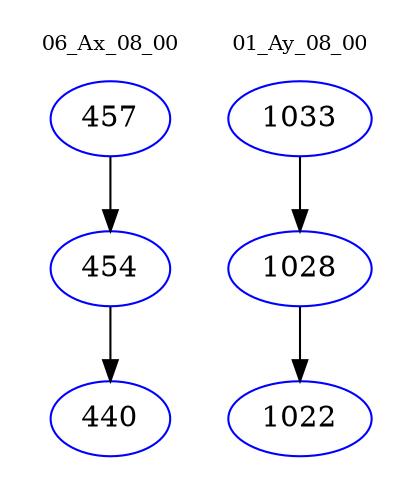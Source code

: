 digraph{
subgraph cluster_0 {
color = white
label = "06_Ax_08_00";
fontsize=10;
T0_457 [label="457", color="blue"]
T0_457 -> T0_454 [color="black"]
T0_454 [label="454", color="blue"]
T0_454 -> T0_440 [color="black"]
T0_440 [label="440", color="blue"]
}
subgraph cluster_1 {
color = white
label = "01_Ay_08_00";
fontsize=10;
T1_1033 [label="1033", color="blue"]
T1_1033 -> T1_1028 [color="black"]
T1_1028 [label="1028", color="blue"]
T1_1028 -> T1_1022 [color="black"]
T1_1022 [label="1022", color="blue"]
}
}
